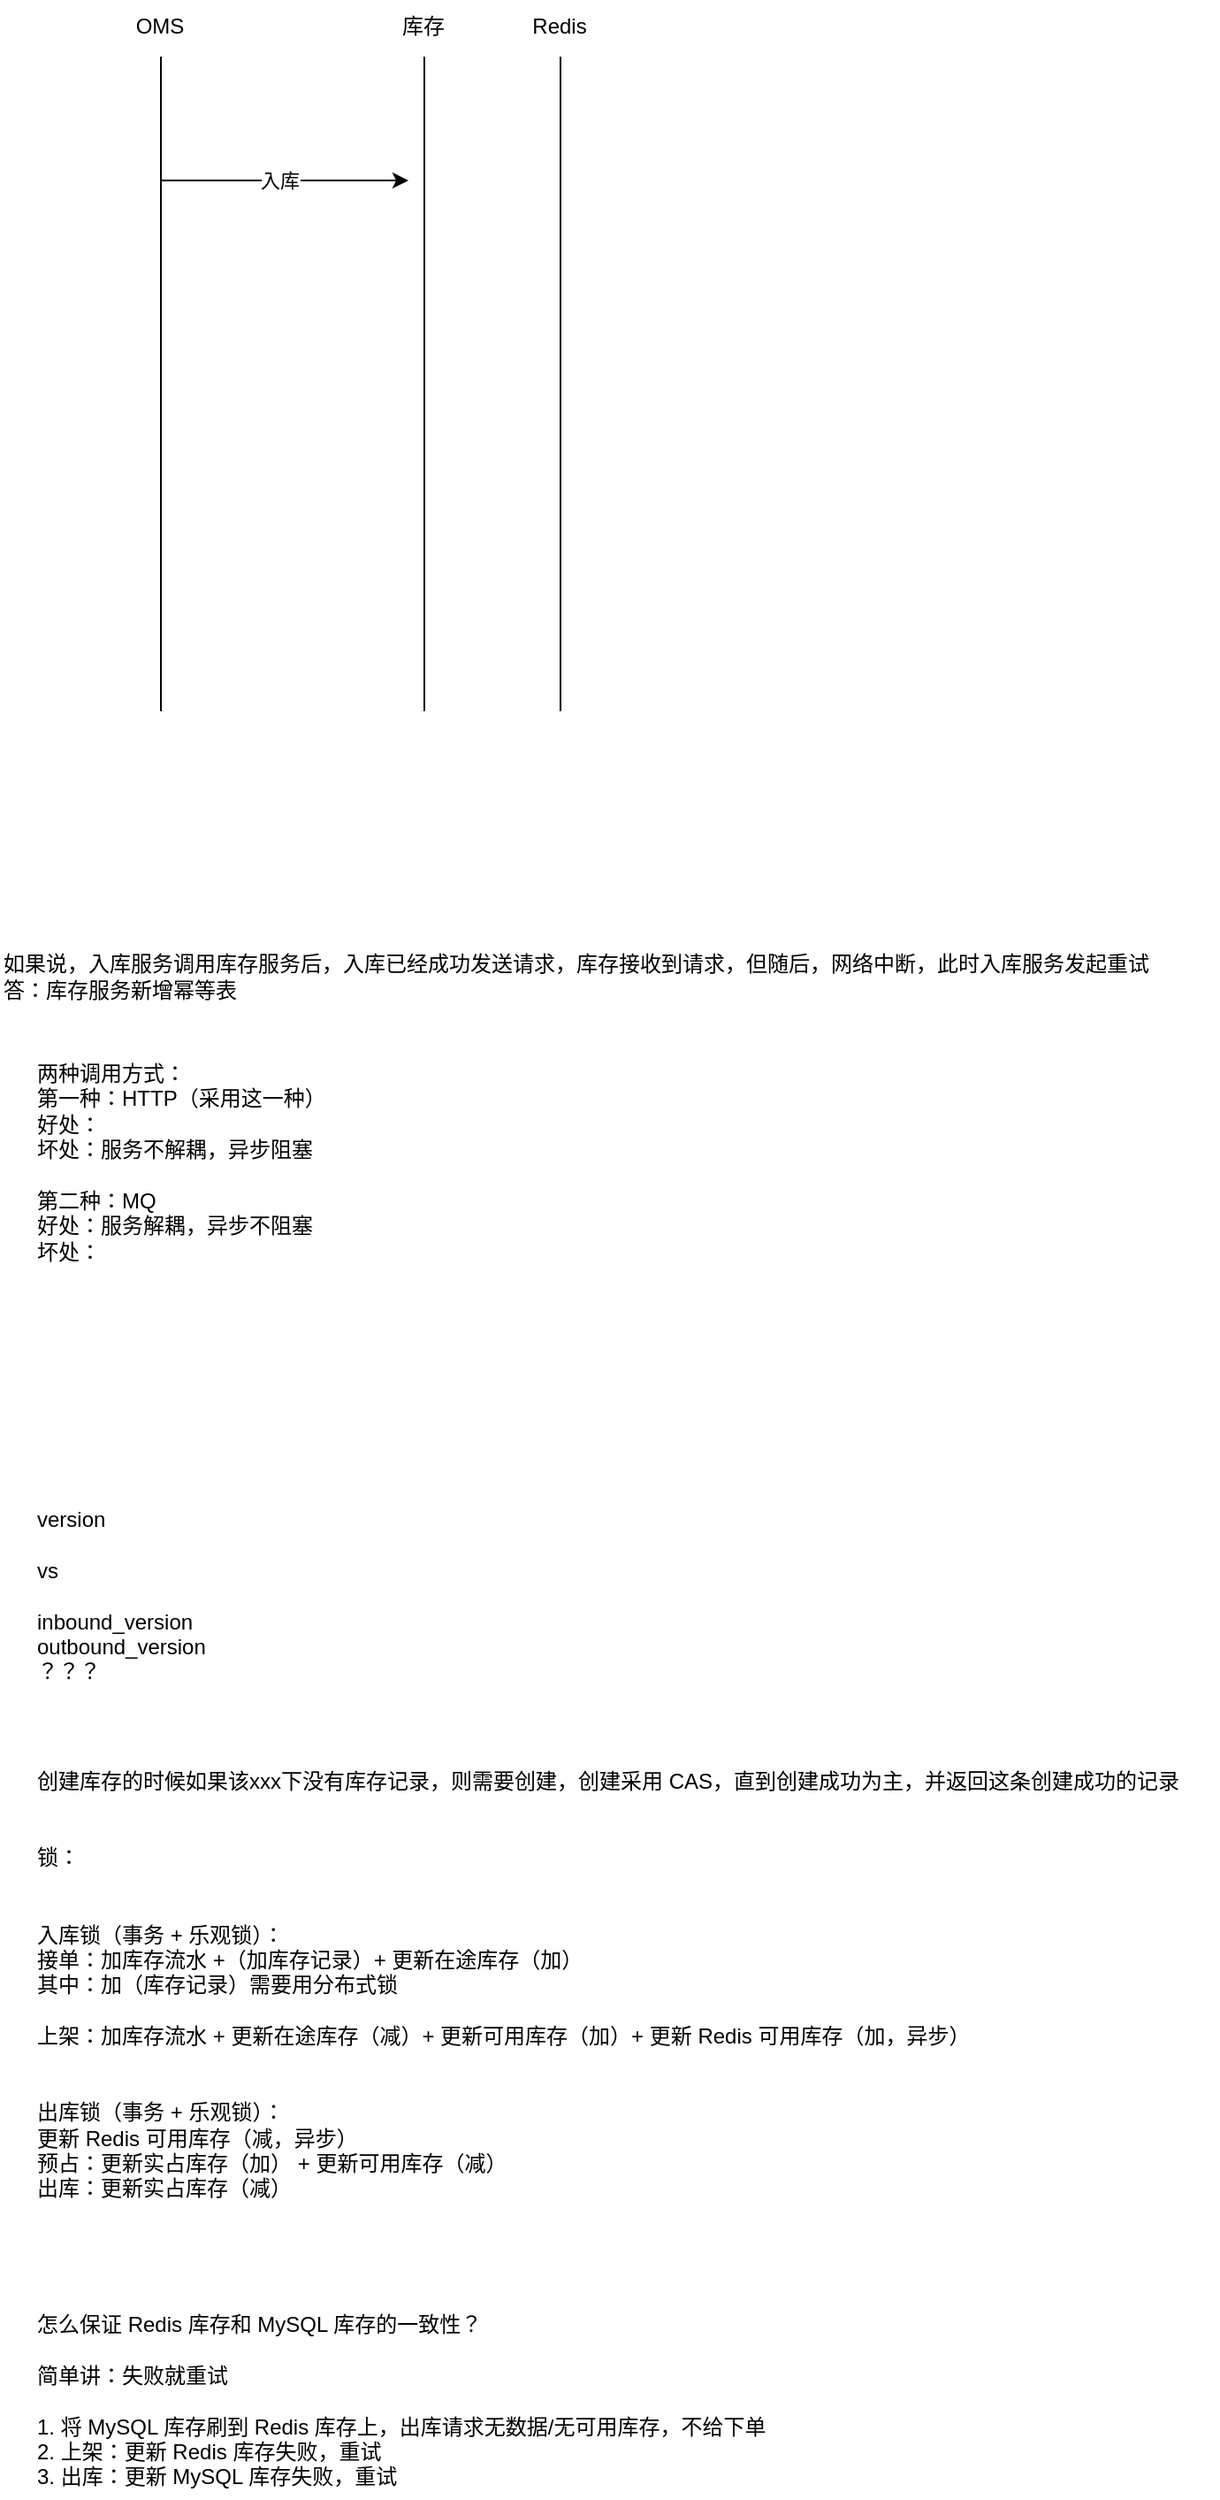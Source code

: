 <mxfile version="27.2.0">
  <diagram name="第 1 页" id="c-BpHQU8_sRfOBIsOLw9">
    <mxGraphModel dx="669" dy="395" grid="1" gridSize="10" guides="1" tooltips="1" connect="1" arrows="1" fold="1" page="1" pageScale="1" pageWidth="827" pageHeight="1169" math="0" shadow="0">
      <root>
        <mxCell id="0" />
        <mxCell id="1" parent="0" />
        <mxCell id="gQPDTsF6S-w0GrX3g2vf-1" value="如果说，入库服务调用库存服务后，入库已经成功发送请求，库存接收到请求，但随后，网络中断，此时入库服务发起重试&lt;div&gt;答：库存服务新增幂等表&lt;/div&gt;" style="text;html=1;align=left;verticalAlign=middle;resizable=0;points=[];autosize=1;strokeColor=none;fillColor=none;" parent="1" vertex="1">
          <mxGeometry x="69" y="580" width="670" height="40" as="geometry" />
        </mxCell>
        <mxCell id="S3pOVPXhVrXH7qhH_eUo-1" value="两种调用方式：&lt;div&gt;第一种：HTTP（采用这一种）&lt;/div&gt;&lt;div&gt;好处：&lt;/div&gt;&lt;div&gt;坏处：服务不解耦，异步阻塞&lt;/div&gt;&lt;div&gt;&lt;br&gt;&lt;/div&gt;&lt;div&gt;第二种：MQ&lt;/div&gt;&lt;div&gt;好处：服务解耦，异步不阻塞&lt;/div&gt;&lt;div&gt;坏处：&lt;/div&gt;" style="text;html=1;align=left;verticalAlign=middle;resizable=0;points=[];autosize=1;strokeColor=none;fillColor=none;" parent="1" vertex="1">
          <mxGeometry x="88" y="640" width="190" height="130" as="geometry" />
        </mxCell>
        <mxCell id="S3pOVPXhVrXH7qhH_eUo-3" value="&lt;div&gt;version&lt;/div&gt;&lt;div&gt;&lt;br&gt;&lt;/div&gt;&lt;div&gt;vs&lt;/div&gt;&lt;div&gt;&lt;br&gt;&lt;/div&gt;inbound_version&lt;div&gt;outbound_version&lt;/div&gt;&lt;div&gt;？？？&lt;/div&gt;" style="text;html=1;align=left;verticalAlign=middle;resizable=0;points=[];autosize=1;strokeColor=none;fillColor=none;" parent="1" vertex="1">
          <mxGeometry x="88" y="895" width="120" height="110" as="geometry" />
        </mxCell>
        <mxCell id="S3pOVPXhVrXH7qhH_eUo-4" value="&lt;div&gt;创建库存的时候如果该xxx下没有库存记录，则需要创建，创建采用 CAS，直到创建成功为主，并返回这条创建成功的记录&lt;/div&gt;&lt;div&gt;&lt;br&gt;&lt;/div&gt;&lt;div&gt;&lt;br&gt;&lt;/div&gt;锁：&lt;div&gt;&lt;br&gt;&lt;div&gt;&lt;br&gt;&lt;/div&gt;&lt;div&gt;入库锁（事务 + 乐观锁）：&lt;/div&gt;&lt;div&gt;接单：加库存流水 +（加库存记录）+ 更新在途库存（加）&lt;/div&gt;&lt;div&gt;其中：加（库存记录）需要用分布式锁&lt;/div&gt;&lt;div&gt;&lt;br&gt;&lt;/div&gt;&lt;div&gt;上架：加库存流水 +&amp;nbsp;&lt;span style=&quot;background-color: transparent; color: light-dark(rgb(0, 0, 0), rgb(255, 255, 255));&quot;&gt;更新在途库存（减）&lt;/span&gt;&lt;span style=&quot;background-color: transparent; color: light-dark(rgb(0, 0, 0), rgb(255, 255, 255));&quot;&gt;+ 更新可用库存（加）+ 更新 Redis 可用库存（加，异步）&lt;/span&gt;&lt;/div&gt;&lt;div&gt;&lt;br&gt;&lt;/div&gt;&lt;div&gt;&lt;br&gt;&lt;/div&gt;&lt;div&gt;&lt;span style=&quot;background-color: transparent; color: light-dark(rgb(0, 0, 0), rgb(255, 255, 255));&quot;&gt;出库锁（&lt;/span&gt;&lt;span style=&quot;background-color: transparent; color: light-dark(rgb(0, 0, 0), rgb(255, 255, 255));&quot;&gt;事务 +&lt;/span&gt;&lt;span style=&quot;background-color: transparent; color: light-dark(rgb(0, 0, 0), rgb(255, 255, 255));&quot;&gt;&amp;nbsp;&lt;/span&gt;&lt;span style=&quot;background-color: transparent; color: light-dark(rgb(0, 0, 0), rgb(255, 255, 255));&quot;&gt;乐观锁）：&lt;/span&gt;&lt;/div&gt;&lt;div&gt;更新 Redis 可用库存（减，异步）&lt;span style=&quot;background-color: transparent; color: light-dark(rgb(0, 0, 0), rgb(255, 255, 255));&quot;&gt;&lt;/span&gt;&lt;/div&gt;&lt;div&gt;预占：&lt;span style=&quot;background-color: transparent; color: light-dark(rgb(0, 0, 0), rgb(255, 255, 255));&quot;&gt;更新&lt;/span&gt;&lt;span style=&quot;background-color: transparent; color: light-dark(rgb(0, 0, 0), rgb(255, 255, 255));&quot;&gt;实占库存（加） +&amp;nbsp;&lt;/span&gt;&lt;span style=&quot;background-color: transparent; color: light-dark(rgb(0, 0, 0), rgb(255, 255, 255));&quot;&gt;更新可用库存（减）&lt;/span&gt;&lt;/div&gt;&lt;/div&gt;&lt;div&gt;&lt;span style=&quot;background-color: transparent; color: light-dark(rgb(0, 0, 0), rgb(255, 255, 255));&quot;&gt;出库：&lt;/span&gt;&lt;span style=&quot;background-color: transparent; color: light-dark(rgb(0, 0, 0), rgb(255, 255, 255));&quot;&gt;更新&lt;/span&gt;&lt;span style=&quot;background-color: transparent; color: light-dark(rgb(0, 0, 0), rgb(255, 255, 255));&quot;&gt;实占库存（减）&lt;/span&gt;&lt;/div&gt;" style="text;html=1;align=left;verticalAlign=middle;resizable=0;points=[];autosize=1;strokeColor=none;fillColor=none;" parent="1" vertex="1">
          <mxGeometry x="88" y="1040" width="670" height="260" as="geometry" />
        </mxCell>
        <mxCell id="S3pOVPXhVrXH7qhH_eUo-5" value="怎么保证 Redis 库存和 MySQL 库存的一致性？&lt;div&gt;&lt;br&gt;&lt;/div&gt;&lt;div&gt;简单讲：失败就重试&lt;br&gt;&lt;div&gt;&lt;br&gt;&lt;/div&gt;&lt;div&gt;1. 将 MySQL 库存刷到 Redis 库存上，出库请求无数据/无可用库存，不给下单&lt;/div&gt;&lt;div&gt;2. 上架：&lt;span style=&quot;background-color: transparent; color: light-dark(rgb(0, 0, 0), rgb(255, 255, 255));&quot;&gt;更新 Redis 库存失败，重试&lt;/span&gt;&lt;/div&gt;&lt;div&gt;&lt;span style=&quot;background-color: transparent; color: light-dark(rgb(0, 0, 0), rgb(255, 255, 255));&quot;&gt;3. 出库：更新 MySQL 库存失败，重试&lt;/span&gt;&lt;/div&gt;&lt;/div&gt;" style="text;html=1;align=left;verticalAlign=middle;resizable=0;points=[];autosize=1;strokeColor=none;fillColor=none;" parent="1" vertex="1">
          <mxGeometry x="88" y="1350" width="440" height="110" as="geometry" />
        </mxCell>
        <mxCell id="p-t5Ocdn4q4FvBsq2-UQ-1" value="" style="endArrow=none;html=1;rounded=0;" edge="1" parent="1">
          <mxGeometry width="50" height="50" relative="1" as="geometry">
            <mxPoint x="160" y="450" as="sourcePoint" />
            <mxPoint x="160" y="80" as="targetPoint" />
          </mxGeometry>
        </mxCell>
        <mxCell id="p-t5Ocdn4q4FvBsq2-UQ-2" value="OMS" style="text;html=1;align=center;verticalAlign=middle;resizable=0;points=[];autosize=1;strokeColor=none;fillColor=none;" vertex="1" parent="1">
          <mxGeometry x="134" y="48" width="50" height="30" as="geometry" />
        </mxCell>
        <mxCell id="p-t5Ocdn4q4FvBsq2-UQ-3" value="" style="endArrow=none;html=1;rounded=0;" edge="1" parent="1">
          <mxGeometry width="50" height="50" relative="1" as="geometry">
            <mxPoint x="309" y="450" as="sourcePoint" />
            <mxPoint x="309" y="80" as="targetPoint" />
          </mxGeometry>
        </mxCell>
        <mxCell id="p-t5Ocdn4q4FvBsq2-UQ-4" value="库存" style="text;html=1;align=center;verticalAlign=middle;resizable=0;points=[];autosize=1;strokeColor=none;fillColor=none;" vertex="1" parent="1">
          <mxGeometry x="283" y="48" width="50" height="30" as="geometry" />
        </mxCell>
        <mxCell id="p-t5Ocdn4q4FvBsq2-UQ-5" value="" style="endArrow=none;html=1;rounded=0;" edge="1" parent="1">
          <mxGeometry width="50" height="50" relative="1" as="geometry">
            <mxPoint x="386" y="450" as="sourcePoint" />
            <mxPoint x="386" y="80" as="targetPoint" />
          </mxGeometry>
        </mxCell>
        <mxCell id="p-t5Ocdn4q4FvBsq2-UQ-6" value="Redis" style="text;html=1;align=center;verticalAlign=middle;resizable=0;points=[];autosize=1;strokeColor=none;fillColor=none;" vertex="1" parent="1">
          <mxGeometry x="360" y="48" width="50" height="30" as="geometry" />
        </mxCell>
        <mxCell id="p-t5Ocdn4q4FvBsq2-UQ-7" value="" style="endArrow=classic;html=1;rounded=0;" edge="1" parent="1">
          <mxGeometry width="50" height="50" relative="1" as="geometry">
            <mxPoint x="160" y="150" as="sourcePoint" />
            <mxPoint x="300" y="150" as="targetPoint" />
          </mxGeometry>
        </mxCell>
        <mxCell id="p-t5Ocdn4q4FvBsq2-UQ-8" value="入库" style="edgeLabel;html=1;align=center;verticalAlign=middle;resizable=0;points=[];" vertex="1" connectable="0" parent="p-t5Ocdn4q4FvBsq2-UQ-7">
          <mxGeometry x="-0.092" y="-1" relative="1" as="geometry">
            <mxPoint x="3" y="-1" as="offset" />
          </mxGeometry>
        </mxCell>
      </root>
    </mxGraphModel>
  </diagram>
</mxfile>
